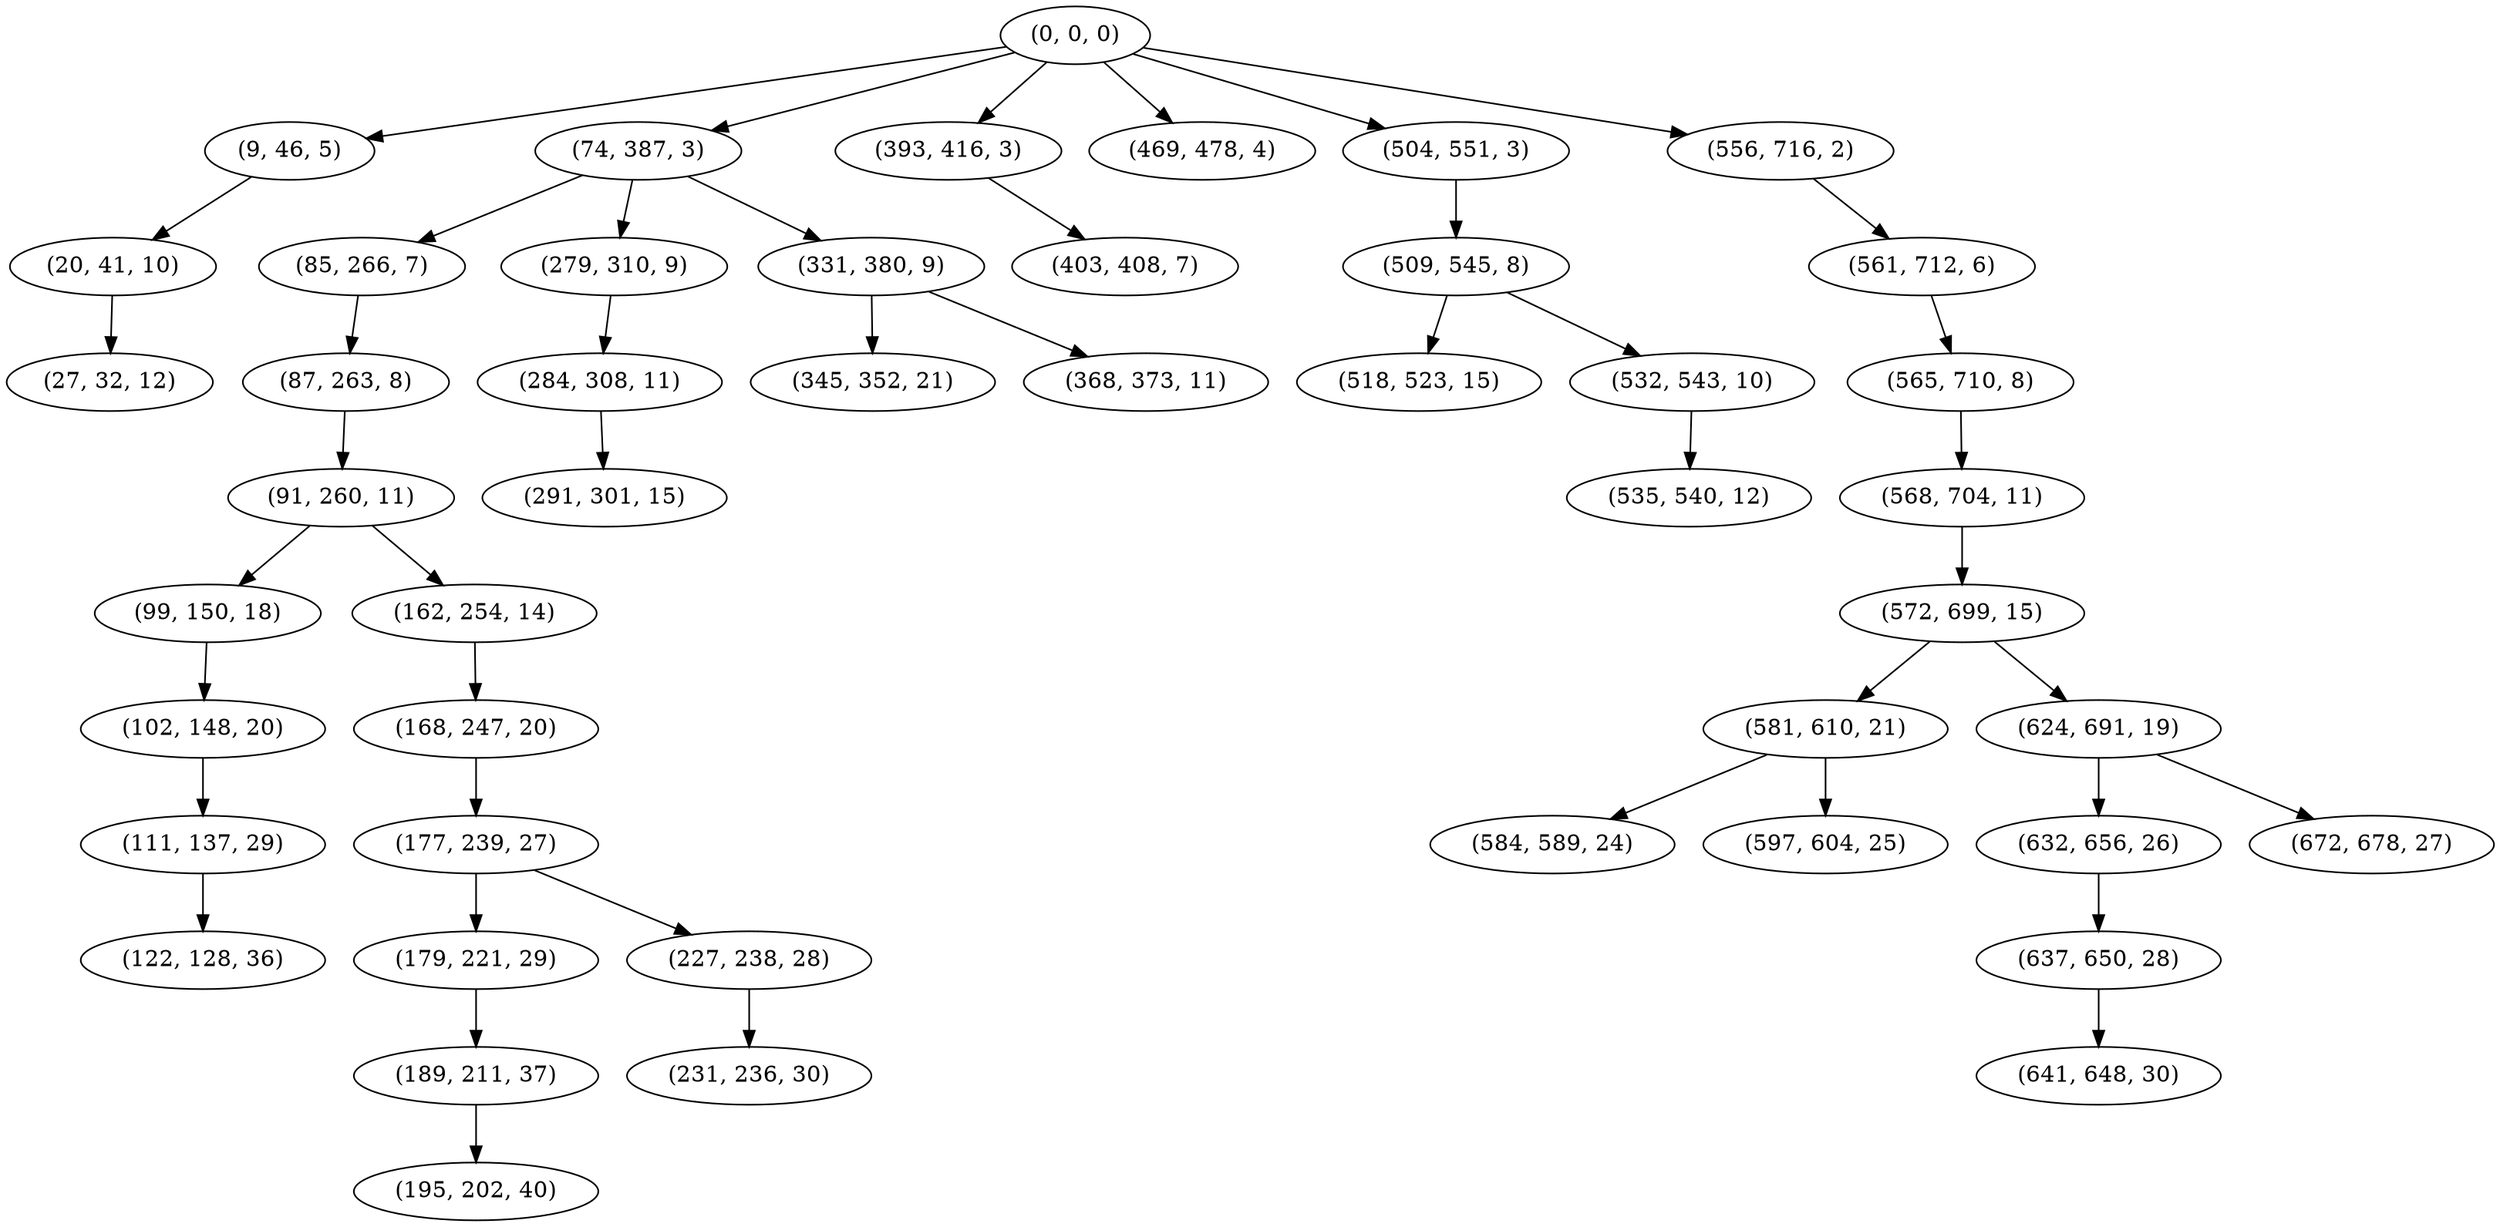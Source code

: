 digraph tree {
    "(0, 0, 0)";
    "(9, 46, 5)";
    "(20, 41, 10)";
    "(27, 32, 12)";
    "(74, 387, 3)";
    "(85, 266, 7)";
    "(87, 263, 8)";
    "(91, 260, 11)";
    "(99, 150, 18)";
    "(102, 148, 20)";
    "(111, 137, 29)";
    "(122, 128, 36)";
    "(162, 254, 14)";
    "(168, 247, 20)";
    "(177, 239, 27)";
    "(179, 221, 29)";
    "(189, 211, 37)";
    "(195, 202, 40)";
    "(227, 238, 28)";
    "(231, 236, 30)";
    "(279, 310, 9)";
    "(284, 308, 11)";
    "(291, 301, 15)";
    "(331, 380, 9)";
    "(345, 352, 21)";
    "(368, 373, 11)";
    "(393, 416, 3)";
    "(403, 408, 7)";
    "(469, 478, 4)";
    "(504, 551, 3)";
    "(509, 545, 8)";
    "(518, 523, 15)";
    "(532, 543, 10)";
    "(535, 540, 12)";
    "(556, 716, 2)";
    "(561, 712, 6)";
    "(565, 710, 8)";
    "(568, 704, 11)";
    "(572, 699, 15)";
    "(581, 610, 21)";
    "(584, 589, 24)";
    "(597, 604, 25)";
    "(624, 691, 19)";
    "(632, 656, 26)";
    "(637, 650, 28)";
    "(641, 648, 30)";
    "(672, 678, 27)";
    "(0, 0, 0)" -> "(9, 46, 5)";
    "(0, 0, 0)" -> "(74, 387, 3)";
    "(0, 0, 0)" -> "(393, 416, 3)";
    "(0, 0, 0)" -> "(469, 478, 4)";
    "(0, 0, 0)" -> "(504, 551, 3)";
    "(0, 0, 0)" -> "(556, 716, 2)";
    "(9, 46, 5)" -> "(20, 41, 10)";
    "(20, 41, 10)" -> "(27, 32, 12)";
    "(74, 387, 3)" -> "(85, 266, 7)";
    "(74, 387, 3)" -> "(279, 310, 9)";
    "(74, 387, 3)" -> "(331, 380, 9)";
    "(85, 266, 7)" -> "(87, 263, 8)";
    "(87, 263, 8)" -> "(91, 260, 11)";
    "(91, 260, 11)" -> "(99, 150, 18)";
    "(91, 260, 11)" -> "(162, 254, 14)";
    "(99, 150, 18)" -> "(102, 148, 20)";
    "(102, 148, 20)" -> "(111, 137, 29)";
    "(111, 137, 29)" -> "(122, 128, 36)";
    "(162, 254, 14)" -> "(168, 247, 20)";
    "(168, 247, 20)" -> "(177, 239, 27)";
    "(177, 239, 27)" -> "(179, 221, 29)";
    "(177, 239, 27)" -> "(227, 238, 28)";
    "(179, 221, 29)" -> "(189, 211, 37)";
    "(189, 211, 37)" -> "(195, 202, 40)";
    "(227, 238, 28)" -> "(231, 236, 30)";
    "(279, 310, 9)" -> "(284, 308, 11)";
    "(284, 308, 11)" -> "(291, 301, 15)";
    "(331, 380, 9)" -> "(345, 352, 21)";
    "(331, 380, 9)" -> "(368, 373, 11)";
    "(393, 416, 3)" -> "(403, 408, 7)";
    "(504, 551, 3)" -> "(509, 545, 8)";
    "(509, 545, 8)" -> "(518, 523, 15)";
    "(509, 545, 8)" -> "(532, 543, 10)";
    "(532, 543, 10)" -> "(535, 540, 12)";
    "(556, 716, 2)" -> "(561, 712, 6)";
    "(561, 712, 6)" -> "(565, 710, 8)";
    "(565, 710, 8)" -> "(568, 704, 11)";
    "(568, 704, 11)" -> "(572, 699, 15)";
    "(572, 699, 15)" -> "(581, 610, 21)";
    "(572, 699, 15)" -> "(624, 691, 19)";
    "(581, 610, 21)" -> "(584, 589, 24)";
    "(581, 610, 21)" -> "(597, 604, 25)";
    "(624, 691, 19)" -> "(632, 656, 26)";
    "(624, 691, 19)" -> "(672, 678, 27)";
    "(632, 656, 26)" -> "(637, 650, 28)";
    "(637, 650, 28)" -> "(641, 648, 30)";
}
